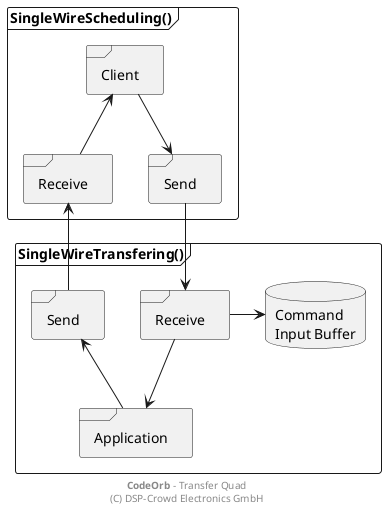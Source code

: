 
@startuml

' skinparam linetype ortho

frame "SingleWireScheduling()" as pSched {

  frame "Client" as pClient

  frame "Send" as pSchedSend
  frame "Receive" as pSchedRcv

  pClient <-- pSchedRcv
  pClient --> pSchedSend

  pSchedRcv -r[hidden]- pSchedSend
}

frame "SingleWireTransfering()" as pTarget {

  frame "Application" as pApp

  frame "Send" as pTargetSend
  frame "Receive" as pTargetRcv

  database "Command\nInput Buffer" as sBufCmd

  pTargetSend <-- pApp
  pTargetRcv --> pApp

  pTargetRcv -> sBufCmd
}

pSchedSend --> pTargetRcv
pSchedRcv <-- pTargetSend

footer **CodeOrb** - Transfer Quad\n(C) DSP-Crowd Electronics GmbH

@enduml

